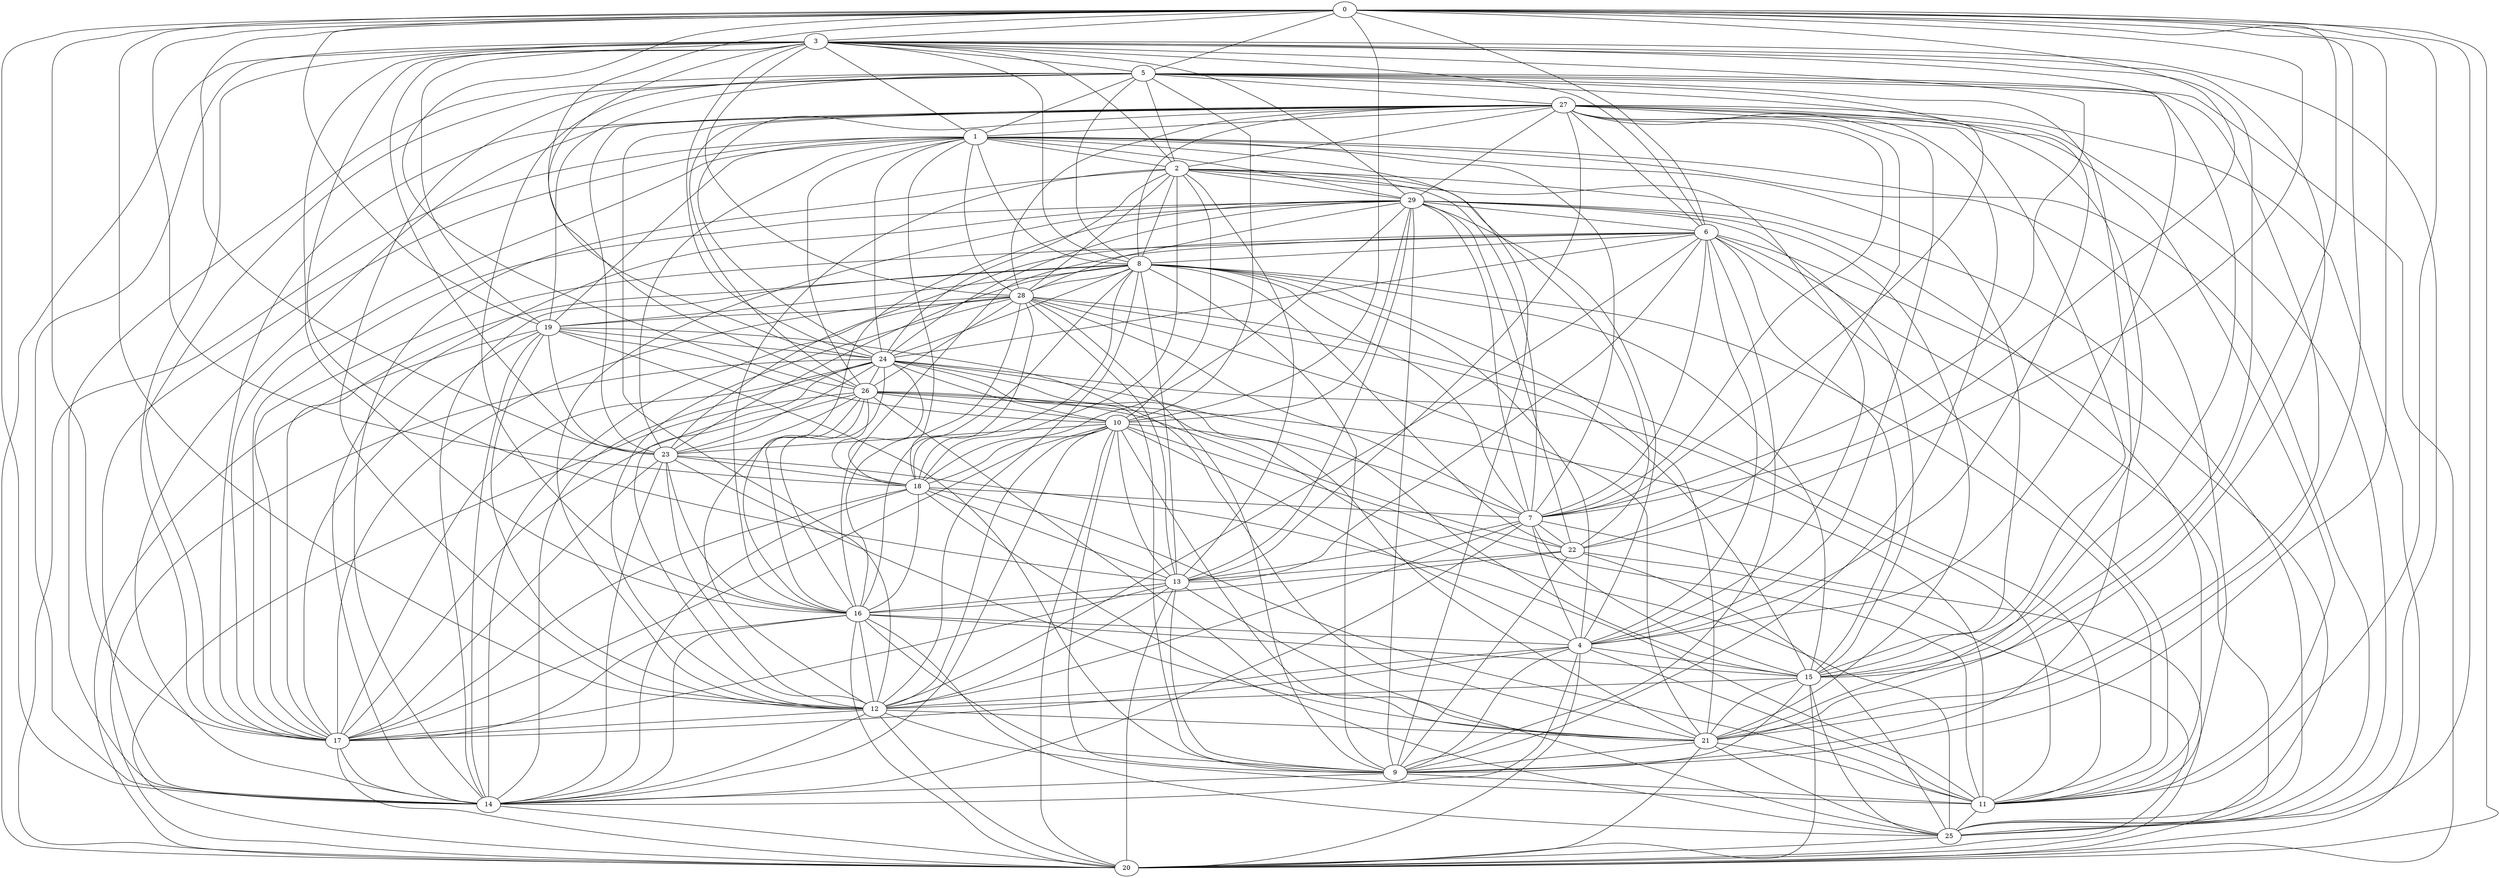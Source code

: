 graph {
	0 [label=0]
	1 [label=1]
	2 [label=2]
	3 [label=3]
	4 [label=4]
	5 [label=5]
	6 [label=6]
	7 [label=7]
	8 [label=8]
	9 [label=9]
	10 [label=10]
	11 [label=11]
	12 [label=12]
	13 [label=13]
	14 [label=14]
	15 [label=15]
	16 [label=16]
	17 [label=17]
	18 [label=18]
	19 [label=19]
	20 [label=20]
	21 [label=21]
	22 [label=22]
	23 [label=23]
	24 [label=24]
	25 [label=25]
	26 [label=26]
	27 [label=27]
	28 [label=28]
	29 [label=29]
	0 -- 3
	0 -- 6
	0 -- 9
	0 -- 12
	0 -- 14
	0 -- 17
	0 -- 18
	0 -- 19
	0 -- 20
	0 -- 22
	0 -- 23
	0 -- 26
	1 -- 2
	1 -- 3
	1 -- 9
	1 -- 14
	1 -- 15
	1 -- 17
	1 -- 18
	1 -- 19
	1 -- 20
	1 -- 23
	1 -- 24
	1 -- 26
	1 -- 29
	2 -- 3
	2 -- 5
	2 -- 7
	2 -- 10
	2 -- 18
	2 -- 22
	2 -- 27
	2 -- 29
	3 -- 5
	3 -- 6
	3 -- 7
	3 -- 8
	3 -- 14
	3 -- 17
	3 -- 20
	3 -- 24
	3 -- 25
	3 -- 26
	3 -- 28
	3 -- 29
	4 -- 2
	4 -- 3
	4 -- 5
	4 -- 6
	4 -- 7
	4 -- 9
	4 -- 11
	4 -- 14
	4 -- 15
	4 -- 17
	4 -- 20
	4 -- 27
	4 -- 29
	5 -- 0
	5 -- 1
	5 -- 7
	5 -- 8
	5 -- 10
	5 -- 12
	5 -- 14
	5 -- 17
	5 -- 19
	5 -- 20
	5 -- 21
	5 -- 27
	6 -- 8
	6 -- 9
	6 -- 11
	6 -- 15
	6 -- 16
	6 -- 23
	6 -- 24
	6 -- 27
	7 -- 0
	7 -- 1
	7 -- 6
	7 -- 10
	7 -- 12
	7 -- 13
	7 -- 15
	7 -- 20
	7 -- 22
	7 -- 27
	7 -- 29
	8 -- 1
	8 -- 2
	8 -- 4
	8 -- 7
	8 -- 11
	8 -- 12
	8 -- 13
	8 -- 14
	8 -- 16
	8 -- 18
	8 -- 19
	8 -- 21
	8 -- 22
	8 -- 24
	8 -- 28
	9 -- 5
	9 -- 8
	9 -- 11
	9 -- 13
	9 -- 14
	9 -- 15
	9 -- 19
	9 -- 22
	9 -- 27
	10 -- 0
	10 -- 4
	10 -- 9
	10 -- 11
	10 -- 12
	10 -- 13
	10 -- 17
	10 -- 18
	10 -- 19
	10 -- 20
	10 -- 23
	10 -- 24
	11 -- 0
	11 -- 1
	11 -- 18
	11 -- 21
	11 -- 23
	11 -- 24
	11 -- 25
	11 -- 26
	11 -- 27
	11 -- 28
	12 -- 4
	12 -- 6
	12 -- 11
	12 -- 14
	12 -- 16
	12 -- 17
	12 -- 20
	12 -- 21
	12 -- 23
	12 -- 24
	12 -- 27
	12 -- 28
	12 -- 29
	13 -- 2
	13 -- 3
	13 -- 6
	13 -- 12
	13 -- 16
	14 -- 2
	14 -- 7
	14 -- 10
	14 -- 20
	14 -- 24
	14 -- 29
	15 -- 0
	15 -- 3
	15 -- 5
	15 -- 8
	15 -- 12
	15 -- 16
	15 -- 20
	15 -- 21
	15 -- 24
	15 -- 25
	15 -- 29
	16 -- 2
	16 -- 3
	16 -- 4
	16 -- 5
	16 -- 9
	16 -- 14
	16 -- 18
	16 -- 20
	16 -- 24
	16 -- 26
	16 -- 29
	17 -- 6
	17 -- 8
	17 -- 13
	17 -- 14
	17 -- 16
	17 -- 18
	17 -- 20
	17 -- 23
	17 -- 24
	17 -- 26
	17 -- 28
	17 -- 29
	18 -- 7
	18 -- 13
	18 -- 14
	18 -- 25
	18 -- 26
	18 -- 28
	18 -- 29
	19 -- 3
	19 -- 12
	19 -- 14
	19 -- 17
	19 -- 24
	20 -- 6
	20 -- 13
	20 -- 19
	20 -- 22
	20 -- 24
	21 -- 0
	21 -- 3
	21 -- 9
	21 -- 10
	21 -- 19
	21 -- 20
	21 -- 23
	21 -- 24
	21 -- 25
	21 -- 26
	21 -- 27
	21 -- 28
	21 -- 29
	22 -- 13
	22 -- 16
	22 -- 25
	22 -- 26
	22 -- 27
	23 -- 3
	23 -- 8
	23 -- 14
	23 -- 16
	23 -- 18
	23 -- 19
	23 -- 26
	24 -- 0
	24 -- 2
	24 -- 9
	24 -- 18
	24 -- 23
	24 -- 26
	24 -- 27
	24 -- 29
	25 -- 0
	25 -- 1
	25 -- 2
	25 -- 6
	25 -- 13
	25 -- 16
	25 -- 20
	25 -- 26
	26 -- 10
	26 -- 12
	26 -- 20
	26 -- 27
	26 -- 28
	27 -- 1
	27 -- 8
	27 -- 13
	27 -- 14
	27 -- 15
	27 -- 17
	27 -- 20
	27 -- 23
	27 -- 25
	27 -- 28
	28 -- 1
	28 -- 2
	28 -- 7
	28 -- 9
	28 -- 13
	28 -- 14
	28 -- 15
	28 -- 16
	28 -- 19
	29 -- 6
	29 -- 9
	29 -- 10
	29 -- 11
	29 -- 13
	29 -- 22
	29 -- 27
	29 -- 28
}
